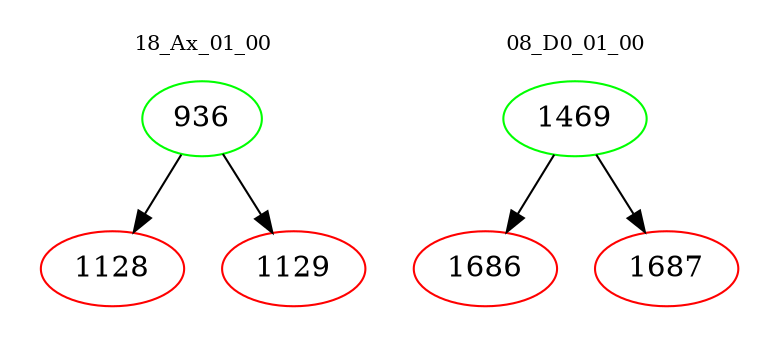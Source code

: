 digraph{
subgraph cluster_0 {
color = white
label = "18_Ax_01_00";
fontsize=10;
T0_936 [label="936", color="green"]
T0_936 -> T0_1128 [color="black"]
T0_1128 [label="1128", color="red"]
T0_936 -> T0_1129 [color="black"]
T0_1129 [label="1129", color="red"]
}
subgraph cluster_1 {
color = white
label = "08_D0_01_00";
fontsize=10;
T1_1469 [label="1469", color="green"]
T1_1469 -> T1_1686 [color="black"]
T1_1686 [label="1686", color="red"]
T1_1469 -> T1_1687 [color="black"]
T1_1687 [label="1687", color="red"]
}
}
